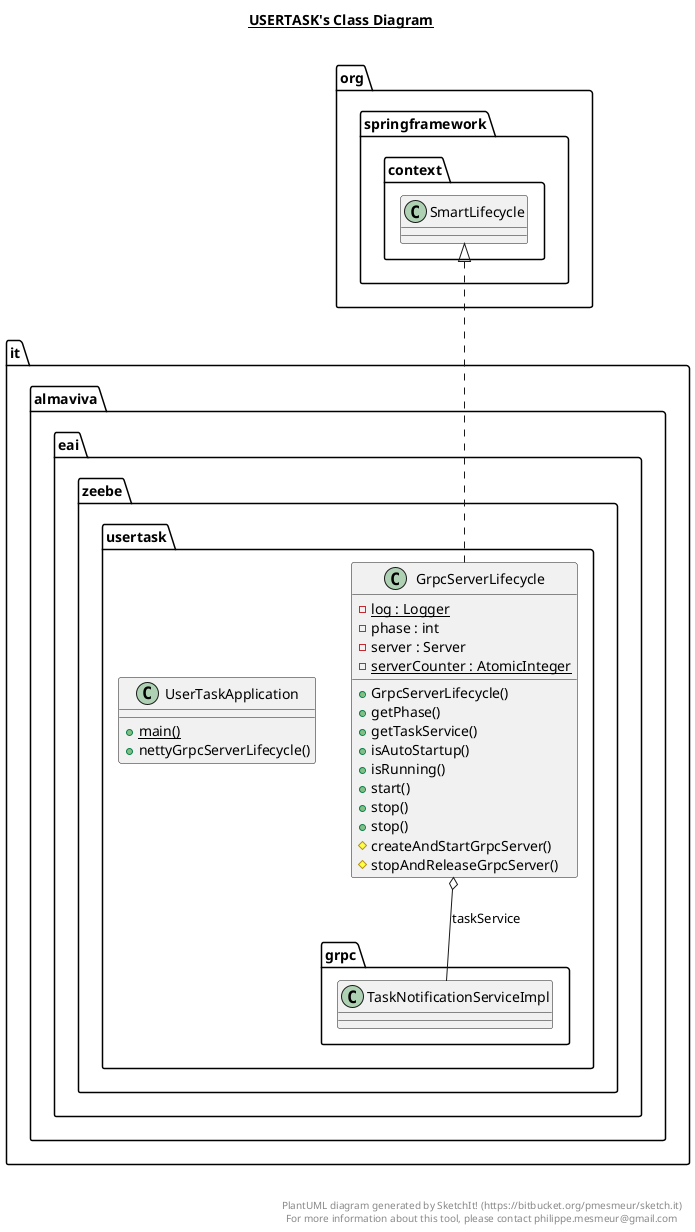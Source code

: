 @startuml

title __USERTASK's Class Diagram__\n

  namespace it.almaviva.eai.zeebe.usertask {
    class it.almaviva.eai.zeebe.usertask.GrpcServerLifecycle {
        {static} - log : Logger
        - phase : int
        - server : Server
        {static} - serverCounter : AtomicInteger
        + GrpcServerLifecycle()
        + getPhase()
        + getTaskService()
        + isAutoStartup()
        + isRunning()
        + start()
        + stop()
        + stop()
        # createAndStartGrpcServer()
        # stopAndReleaseGrpcServer()
    }
  }
  

  namespace it.almaviva.eai.zeebe.usertask {
    class it.almaviva.eai.zeebe.usertask.UserTaskApplication {
        {static} + main()
        + nettyGrpcServerLifecycle()
    }
  }
  

  it.almaviva.eai.zeebe.usertask.GrpcServerLifecycle .up.|> org.springframework.context.SmartLifecycle
  it.almaviva.eai.zeebe.usertask.GrpcServerLifecycle o-- it.almaviva.eai.zeebe.usertask.grpc.TaskNotificationServiceImpl : taskService


right footer


PlantUML diagram generated by SketchIt! (https://bitbucket.org/pmesmeur/sketch.it)
For more information about this tool, please contact philippe.mesmeur@gmail.com
endfooter

@enduml
